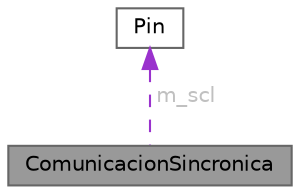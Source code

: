 digraph "ComunicacionSincronica"
{
 // LATEX_PDF_SIZE
  bgcolor="transparent";
  edge [fontname=Helvetica,fontsize=10,labelfontname=Helvetica,labelfontsize=10];
  node [fontname=Helvetica,fontsize=10,shape=box,height=0.2,width=0.4];
  Node1 [id="Node000001",label="ComunicacionSincronica",height=0.2,width=0.4,color="gray40", fillcolor="grey60", style="filled", fontcolor="black",tooltip="Clase del objeto ComunicacionAsincronica Clase abstracta pura para la generación de comunicaciones si..."];
  Node2 -> Node1 [id="edge2_Node000001_Node000002",dir="back",color="darkorchid3",style="dashed",tooltip=" ",label=" m_scl",fontcolor="grey" ];
  Node2 [id="Node000002",label="Pin",height=0.2,width=0.4,color="gray40", fillcolor="white", style="filled",URL="$class_pin.html",tooltip="Clase del objeto Pin."];
}
